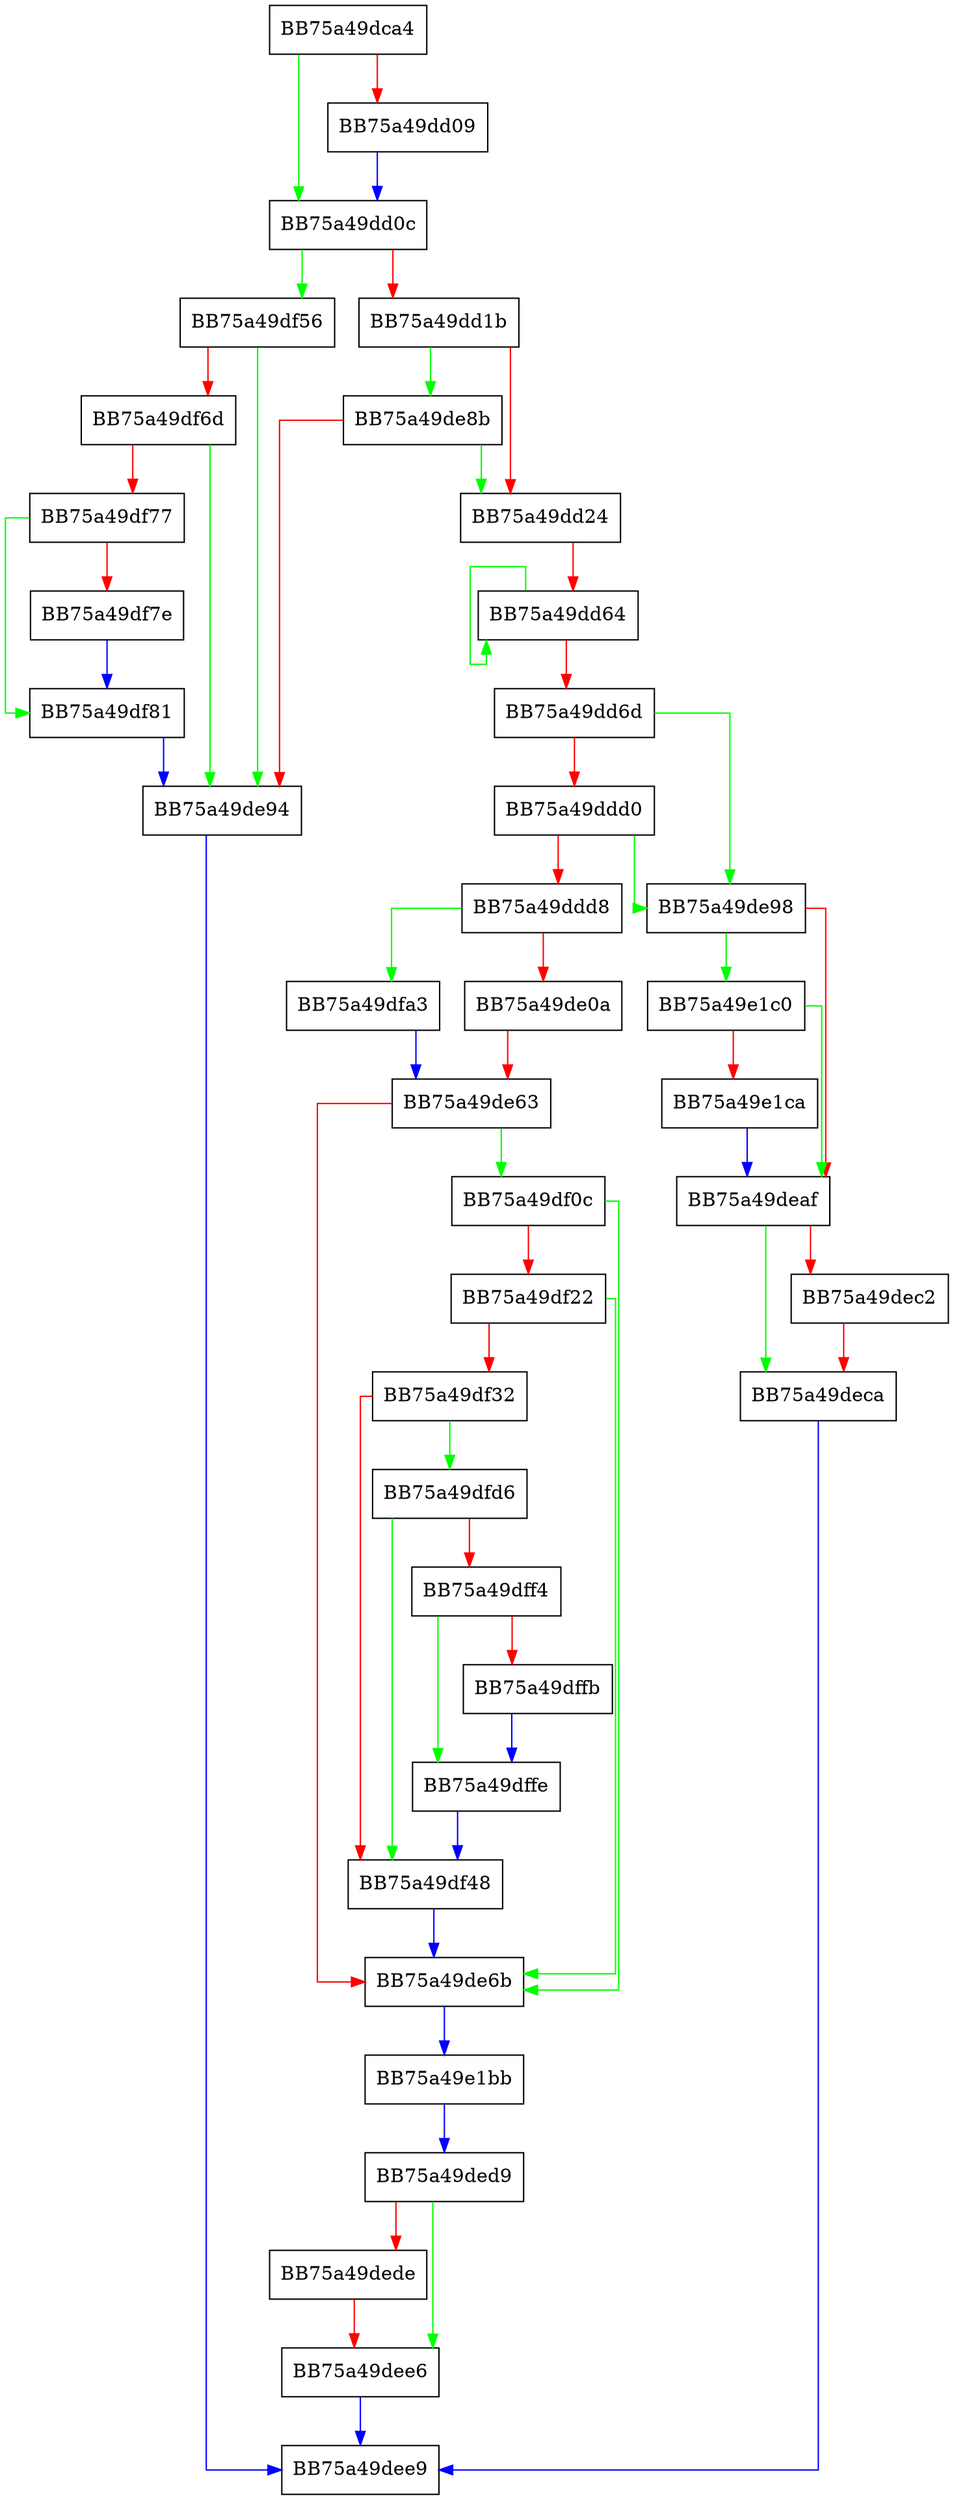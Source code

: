 digraph HrAddAttribute {
  node [shape="box"];
  graph [splines=ortho];
  BB75a49dca4 -> BB75a49dd0c [color="green"];
  BB75a49dca4 -> BB75a49dd09 [color="red"];
  BB75a49dd09 -> BB75a49dd0c [color="blue"];
  BB75a49dd0c -> BB75a49df56 [color="green"];
  BB75a49dd0c -> BB75a49dd1b [color="red"];
  BB75a49dd1b -> BB75a49de8b [color="green"];
  BB75a49dd1b -> BB75a49dd24 [color="red"];
  BB75a49dd24 -> BB75a49dd64 [color="red"];
  BB75a49dd64 -> BB75a49dd64 [color="green"];
  BB75a49dd64 -> BB75a49dd6d [color="red"];
  BB75a49dd6d -> BB75a49de98 [color="green"];
  BB75a49dd6d -> BB75a49ddd0 [color="red"];
  BB75a49ddd0 -> BB75a49de98 [color="green"];
  BB75a49ddd0 -> BB75a49ddd8 [color="red"];
  BB75a49ddd8 -> BB75a49dfa3 [color="green"];
  BB75a49ddd8 -> BB75a49de0a [color="red"];
  BB75a49de0a -> BB75a49de63 [color="red"];
  BB75a49de63 -> BB75a49df0c [color="green"];
  BB75a49de63 -> BB75a49de6b [color="red"];
  BB75a49de6b -> BB75a49e1bb [color="blue"];
  BB75a49de8b -> BB75a49dd24 [color="green"];
  BB75a49de8b -> BB75a49de94 [color="red"];
  BB75a49de94 -> BB75a49dee9 [color="blue"];
  BB75a49de98 -> BB75a49e1c0 [color="green"];
  BB75a49de98 -> BB75a49deaf [color="red"];
  BB75a49deaf -> BB75a49deca [color="green"];
  BB75a49deaf -> BB75a49dec2 [color="red"];
  BB75a49dec2 -> BB75a49deca [color="red"];
  BB75a49deca -> BB75a49dee9 [color="blue"];
  BB75a49ded9 -> BB75a49dee6 [color="green"];
  BB75a49ded9 -> BB75a49dede [color="red"];
  BB75a49dede -> BB75a49dee6 [color="red"];
  BB75a49dee6 -> BB75a49dee9 [color="blue"];
  BB75a49df0c -> BB75a49de6b [color="green"];
  BB75a49df0c -> BB75a49df22 [color="red"];
  BB75a49df22 -> BB75a49de6b [color="green"];
  BB75a49df22 -> BB75a49df32 [color="red"];
  BB75a49df32 -> BB75a49dfd6 [color="green"];
  BB75a49df32 -> BB75a49df48 [color="red"];
  BB75a49df48 -> BB75a49de6b [color="blue"];
  BB75a49df56 -> BB75a49de94 [color="green"];
  BB75a49df56 -> BB75a49df6d [color="red"];
  BB75a49df6d -> BB75a49de94 [color="green"];
  BB75a49df6d -> BB75a49df77 [color="red"];
  BB75a49df77 -> BB75a49df81 [color="green"];
  BB75a49df77 -> BB75a49df7e [color="red"];
  BB75a49df7e -> BB75a49df81 [color="blue"];
  BB75a49df81 -> BB75a49de94 [color="blue"];
  BB75a49dfa3 -> BB75a49de63 [color="blue"];
  BB75a49dfd6 -> BB75a49df48 [color="green"];
  BB75a49dfd6 -> BB75a49dff4 [color="red"];
  BB75a49dff4 -> BB75a49dffe [color="green"];
  BB75a49dff4 -> BB75a49dffb [color="red"];
  BB75a49dffb -> BB75a49dffe [color="blue"];
  BB75a49dffe -> BB75a49df48 [color="blue"];
  BB75a49e1bb -> BB75a49ded9 [color="blue"];
  BB75a49e1c0 -> BB75a49deaf [color="green"];
  BB75a49e1c0 -> BB75a49e1ca [color="red"];
  BB75a49e1ca -> BB75a49deaf [color="blue"];
}